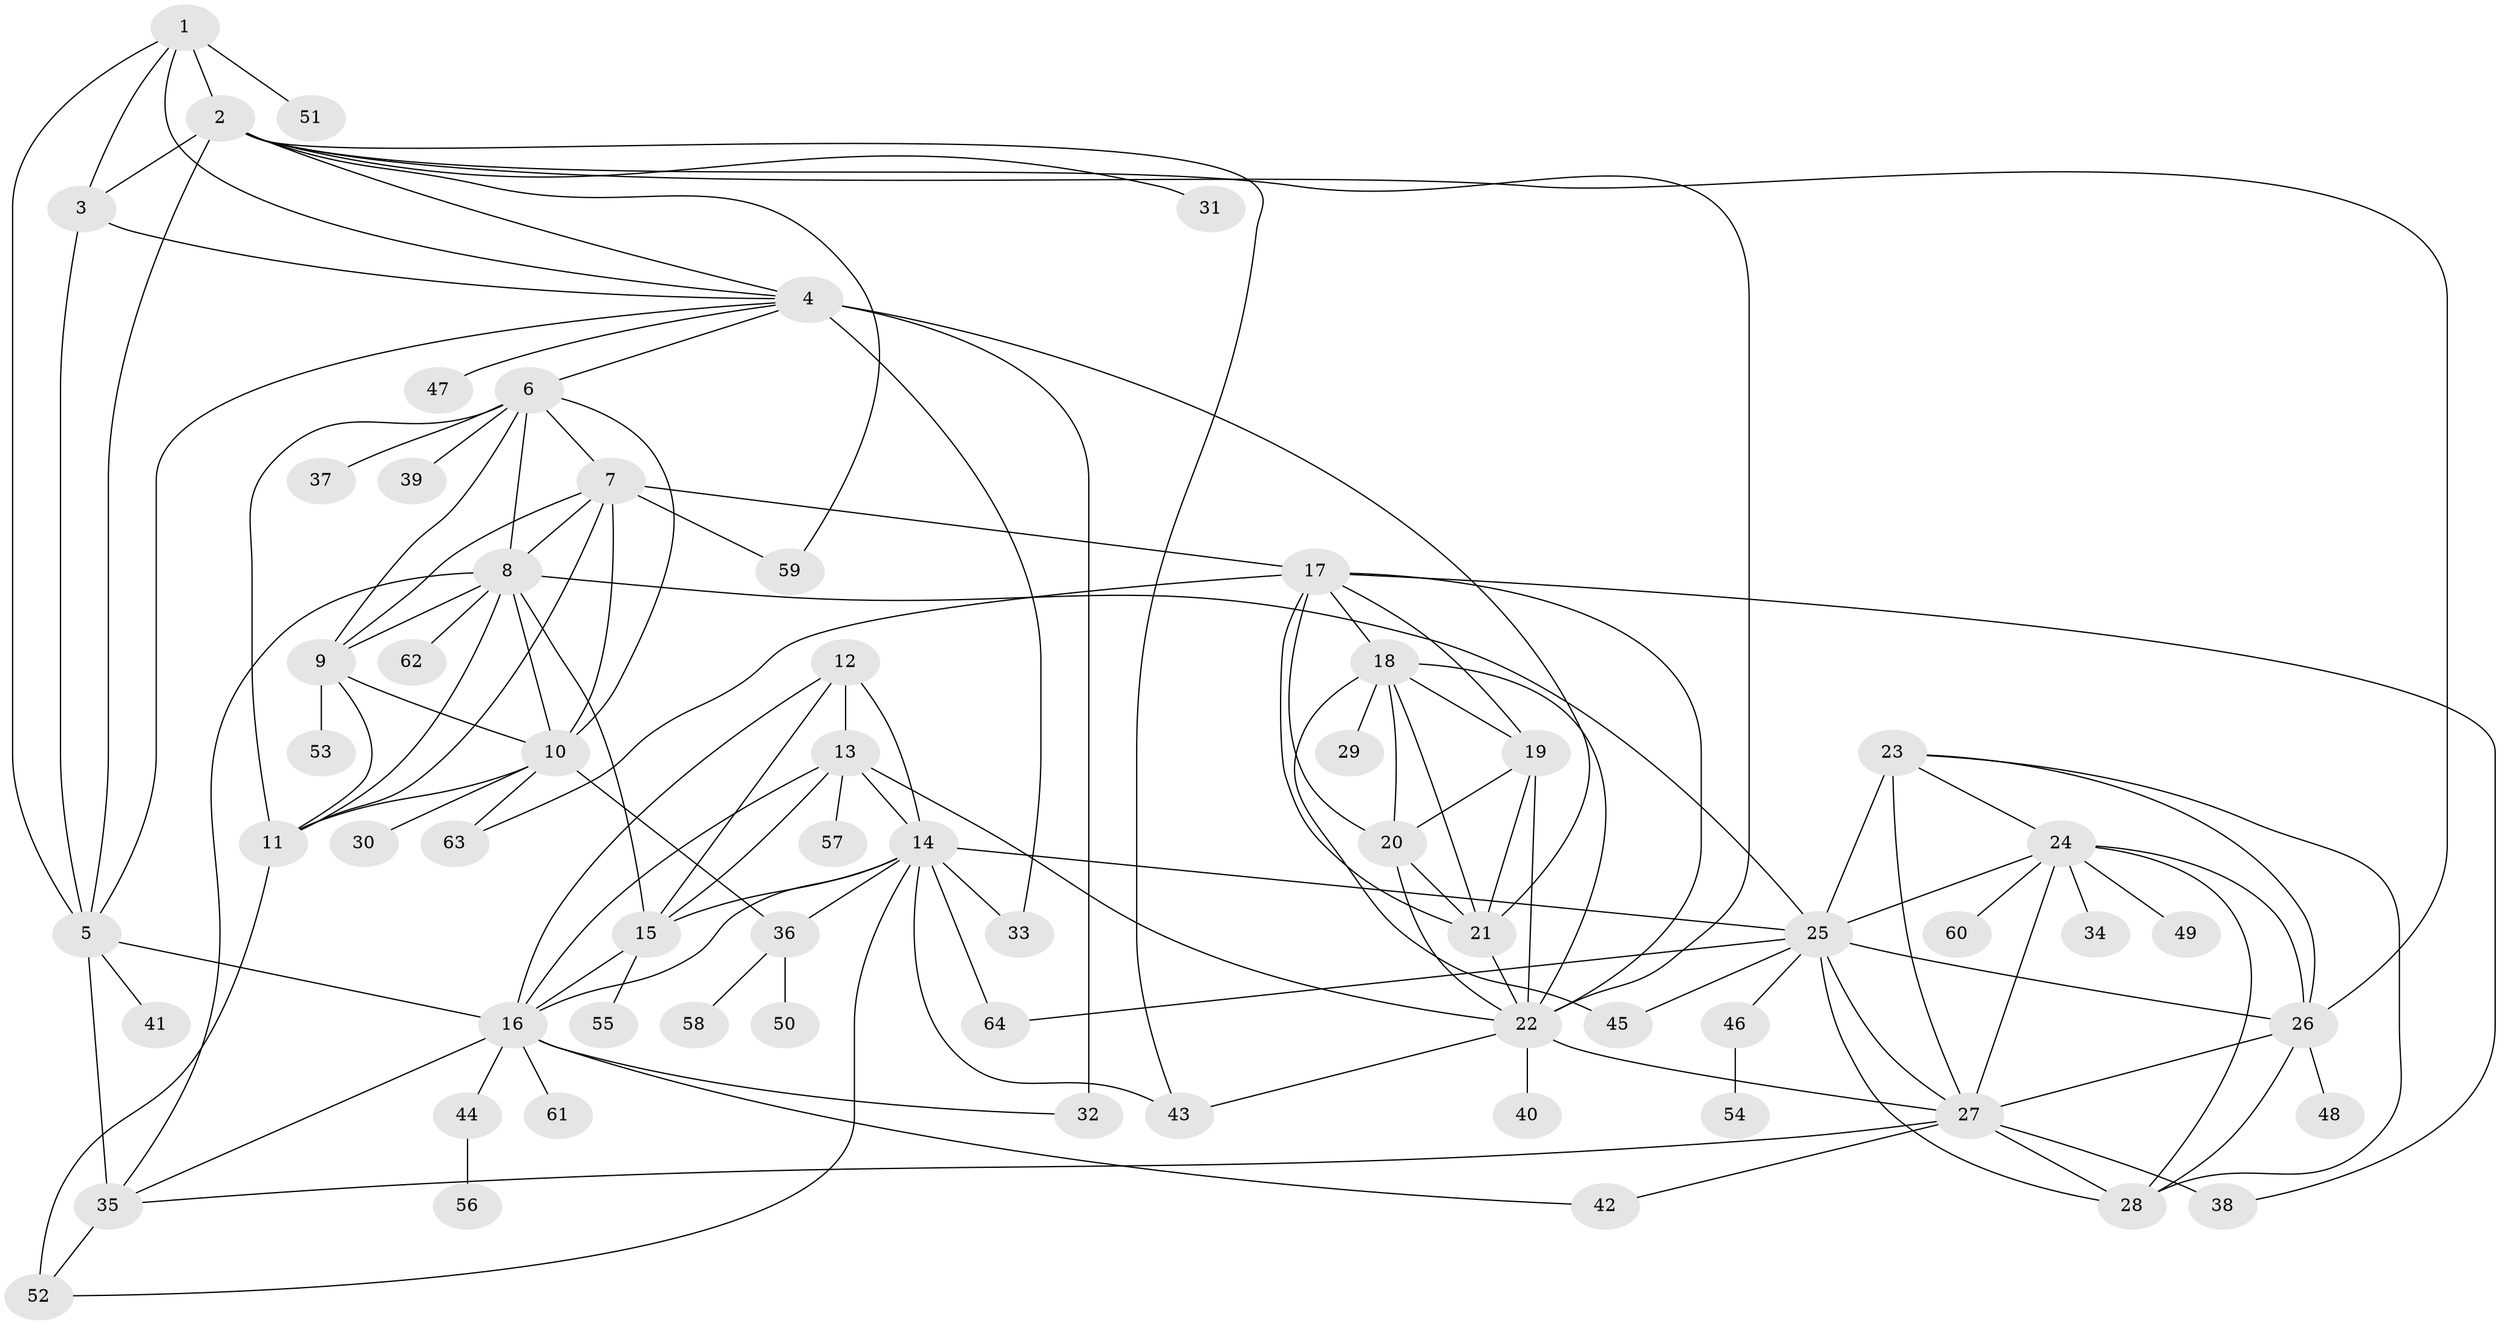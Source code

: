 // original degree distribution, {7: 0.023622047244094488, 6: 0.031496062992125984, 8: 0.047244094488188976, 15: 0.007874015748031496, 16: 0.007874015748031496, 9: 0.06299212598425197, 10: 0.023622047244094488, 12: 0.007874015748031496, 5: 0.015748031496062992, 11: 0.015748031496062992, 2: 0.1732283464566929, 1: 0.5433070866141733, 3: 0.03937007874015748}
// Generated by graph-tools (version 1.1) at 2025/37/03/09/25 02:37:23]
// undirected, 64 vertices, 128 edges
graph export_dot {
graph [start="1"]
  node [color=gray90,style=filled];
  1;
  2;
  3;
  4;
  5;
  6;
  7;
  8;
  9;
  10;
  11;
  12;
  13;
  14;
  15;
  16;
  17;
  18;
  19;
  20;
  21;
  22;
  23;
  24;
  25;
  26;
  27;
  28;
  29;
  30;
  31;
  32;
  33;
  34;
  35;
  36;
  37;
  38;
  39;
  40;
  41;
  42;
  43;
  44;
  45;
  46;
  47;
  48;
  49;
  50;
  51;
  52;
  53;
  54;
  55;
  56;
  57;
  58;
  59;
  60;
  61;
  62;
  63;
  64;
  1 -- 2 [weight=2.0];
  1 -- 3 [weight=1.0];
  1 -- 4 [weight=1.0];
  1 -- 5 [weight=1.0];
  1 -- 51 [weight=1.0];
  2 -- 3 [weight=4.0];
  2 -- 4 [weight=2.0];
  2 -- 5 [weight=2.0];
  2 -- 22 [weight=1.0];
  2 -- 26 [weight=1.0];
  2 -- 31 [weight=1.0];
  2 -- 43 [weight=1.0];
  2 -- 59 [weight=1.0];
  3 -- 4 [weight=1.0];
  3 -- 5 [weight=1.0];
  4 -- 5 [weight=1.0];
  4 -- 6 [weight=1.0];
  4 -- 21 [weight=1.0];
  4 -- 32 [weight=5.0];
  4 -- 33 [weight=1.0];
  4 -- 47 [weight=1.0];
  5 -- 16 [weight=1.0];
  5 -- 35 [weight=8.0];
  5 -- 41 [weight=1.0];
  6 -- 7 [weight=1.0];
  6 -- 8 [weight=1.0];
  6 -- 9 [weight=1.0];
  6 -- 10 [weight=1.0];
  6 -- 11 [weight=1.0];
  6 -- 37 [weight=1.0];
  6 -- 39 [weight=1.0];
  7 -- 8 [weight=1.0];
  7 -- 9 [weight=1.0];
  7 -- 10 [weight=1.0];
  7 -- 11 [weight=1.0];
  7 -- 17 [weight=1.0];
  7 -- 59 [weight=2.0];
  8 -- 9 [weight=1.0];
  8 -- 10 [weight=1.0];
  8 -- 11 [weight=1.0];
  8 -- 15 [weight=1.0];
  8 -- 25 [weight=1.0];
  8 -- 35 [weight=1.0];
  8 -- 62 [weight=1.0];
  9 -- 10 [weight=1.0];
  9 -- 11 [weight=1.0];
  9 -- 53 [weight=1.0];
  10 -- 11 [weight=1.0];
  10 -- 30 [weight=1.0];
  10 -- 36 [weight=1.0];
  10 -- 63 [weight=1.0];
  11 -- 52 [weight=3.0];
  12 -- 13 [weight=1.0];
  12 -- 14 [weight=2.0];
  12 -- 15 [weight=1.0];
  12 -- 16 [weight=1.0];
  13 -- 14 [weight=2.0];
  13 -- 15 [weight=1.0];
  13 -- 16 [weight=1.0];
  13 -- 22 [weight=1.0];
  13 -- 57 [weight=1.0];
  14 -- 15 [weight=2.0];
  14 -- 16 [weight=2.0];
  14 -- 25 [weight=1.0];
  14 -- 33 [weight=1.0];
  14 -- 36 [weight=1.0];
  14 -- 43 [weight=1.0];
  14 -- 52 [weight=1.0];
  14 -- 64 [weight=1.0];
  15 -- 16 [weight=1.0];
  15 -- 55 [weight=1.0];
  16 -- 32 [weight=1.0];
  16 -- 35 [weight=1.0];
  16 -- 42 [weight=1.0];
  16 -- 44 [weight=1.0];
  16 -- 61 [weight=1.0];
  17 -- 18 [weight=1.0];
  17 -- 19 [weight=1.0];
  17 -- 20 [weight=1.0];
  17 -- 21 [weight=1.0];
  17 -- 22 [weight=1.0];
  17 -- 38 [weight=1.0];
  17 -- 63 [weight=1.0];
  18 -- 19 [weight=1.0];
  18 -- 20 [weight=1.0];
  18 -- 21 [weight=1.0];
  18 -- 22 [weight=1.0];
  18 -- 29 [weight=1.0];
  18 -- 45 [weight=2.0];
  19 -- 20 [weight=5.0];
  19 -- 21 [weight=1.0];
  19 -- 22 [weight=1.0];
  20 -- 21 [weight=1.0];
  20 -- 22 [weight=1.0];
  21 -- 22 [weight=1.0];
  22 -- 27 [weight=1.0];
  22 -- 40 [weight=1.0];
  22 -- 43 [weight=1.0];
  23 -- 24 [weight=1.0];
  23 -- 25 [weight=3.0];
  23 -- 26 [weight=1.0];
  23 -- 27 [weight=1.0];
  23 -- 28 [weight=1.0];
  24 -- 25 [weight=1.0];
  24 -- 26 [weight=1.0];
  24 -- 27 [weight=1.0];
  24 -- 28 [weight=1.0];
  24 -- 34 [weight=1.0];
  24 -- 49 [weight=1.0];
  24 -- 60 [weight=1.0];
  25 -- 26 [weight=1.0];
  25 -- 27 [weight=1.0];
  25 -- 28 [weight=1.0];
  25 -- 45 [weight=1.0];
  25 -- 46 [weight=1.0];
  25 -- 64 [weight=1.0];
  26 -- 27 [weight=1.0];
  26 -- 28 [weight=1.0];
  26 -- 48 [weight=1.0];
  27 -- 28 [weight=1.0];
  27 -- 35 [weight=1.0];
  27 -- 38 [weight=2.0];
  27 -- 42 [weight=1.0];
  35 -- 52 [weight=1.0];
  36 -- 50 [weight=1.0];
  36 -- 58 [weight=1.0];
  44 -- 56 [weight=1.0];
  46 -- 54 [weight=1.0];
}
